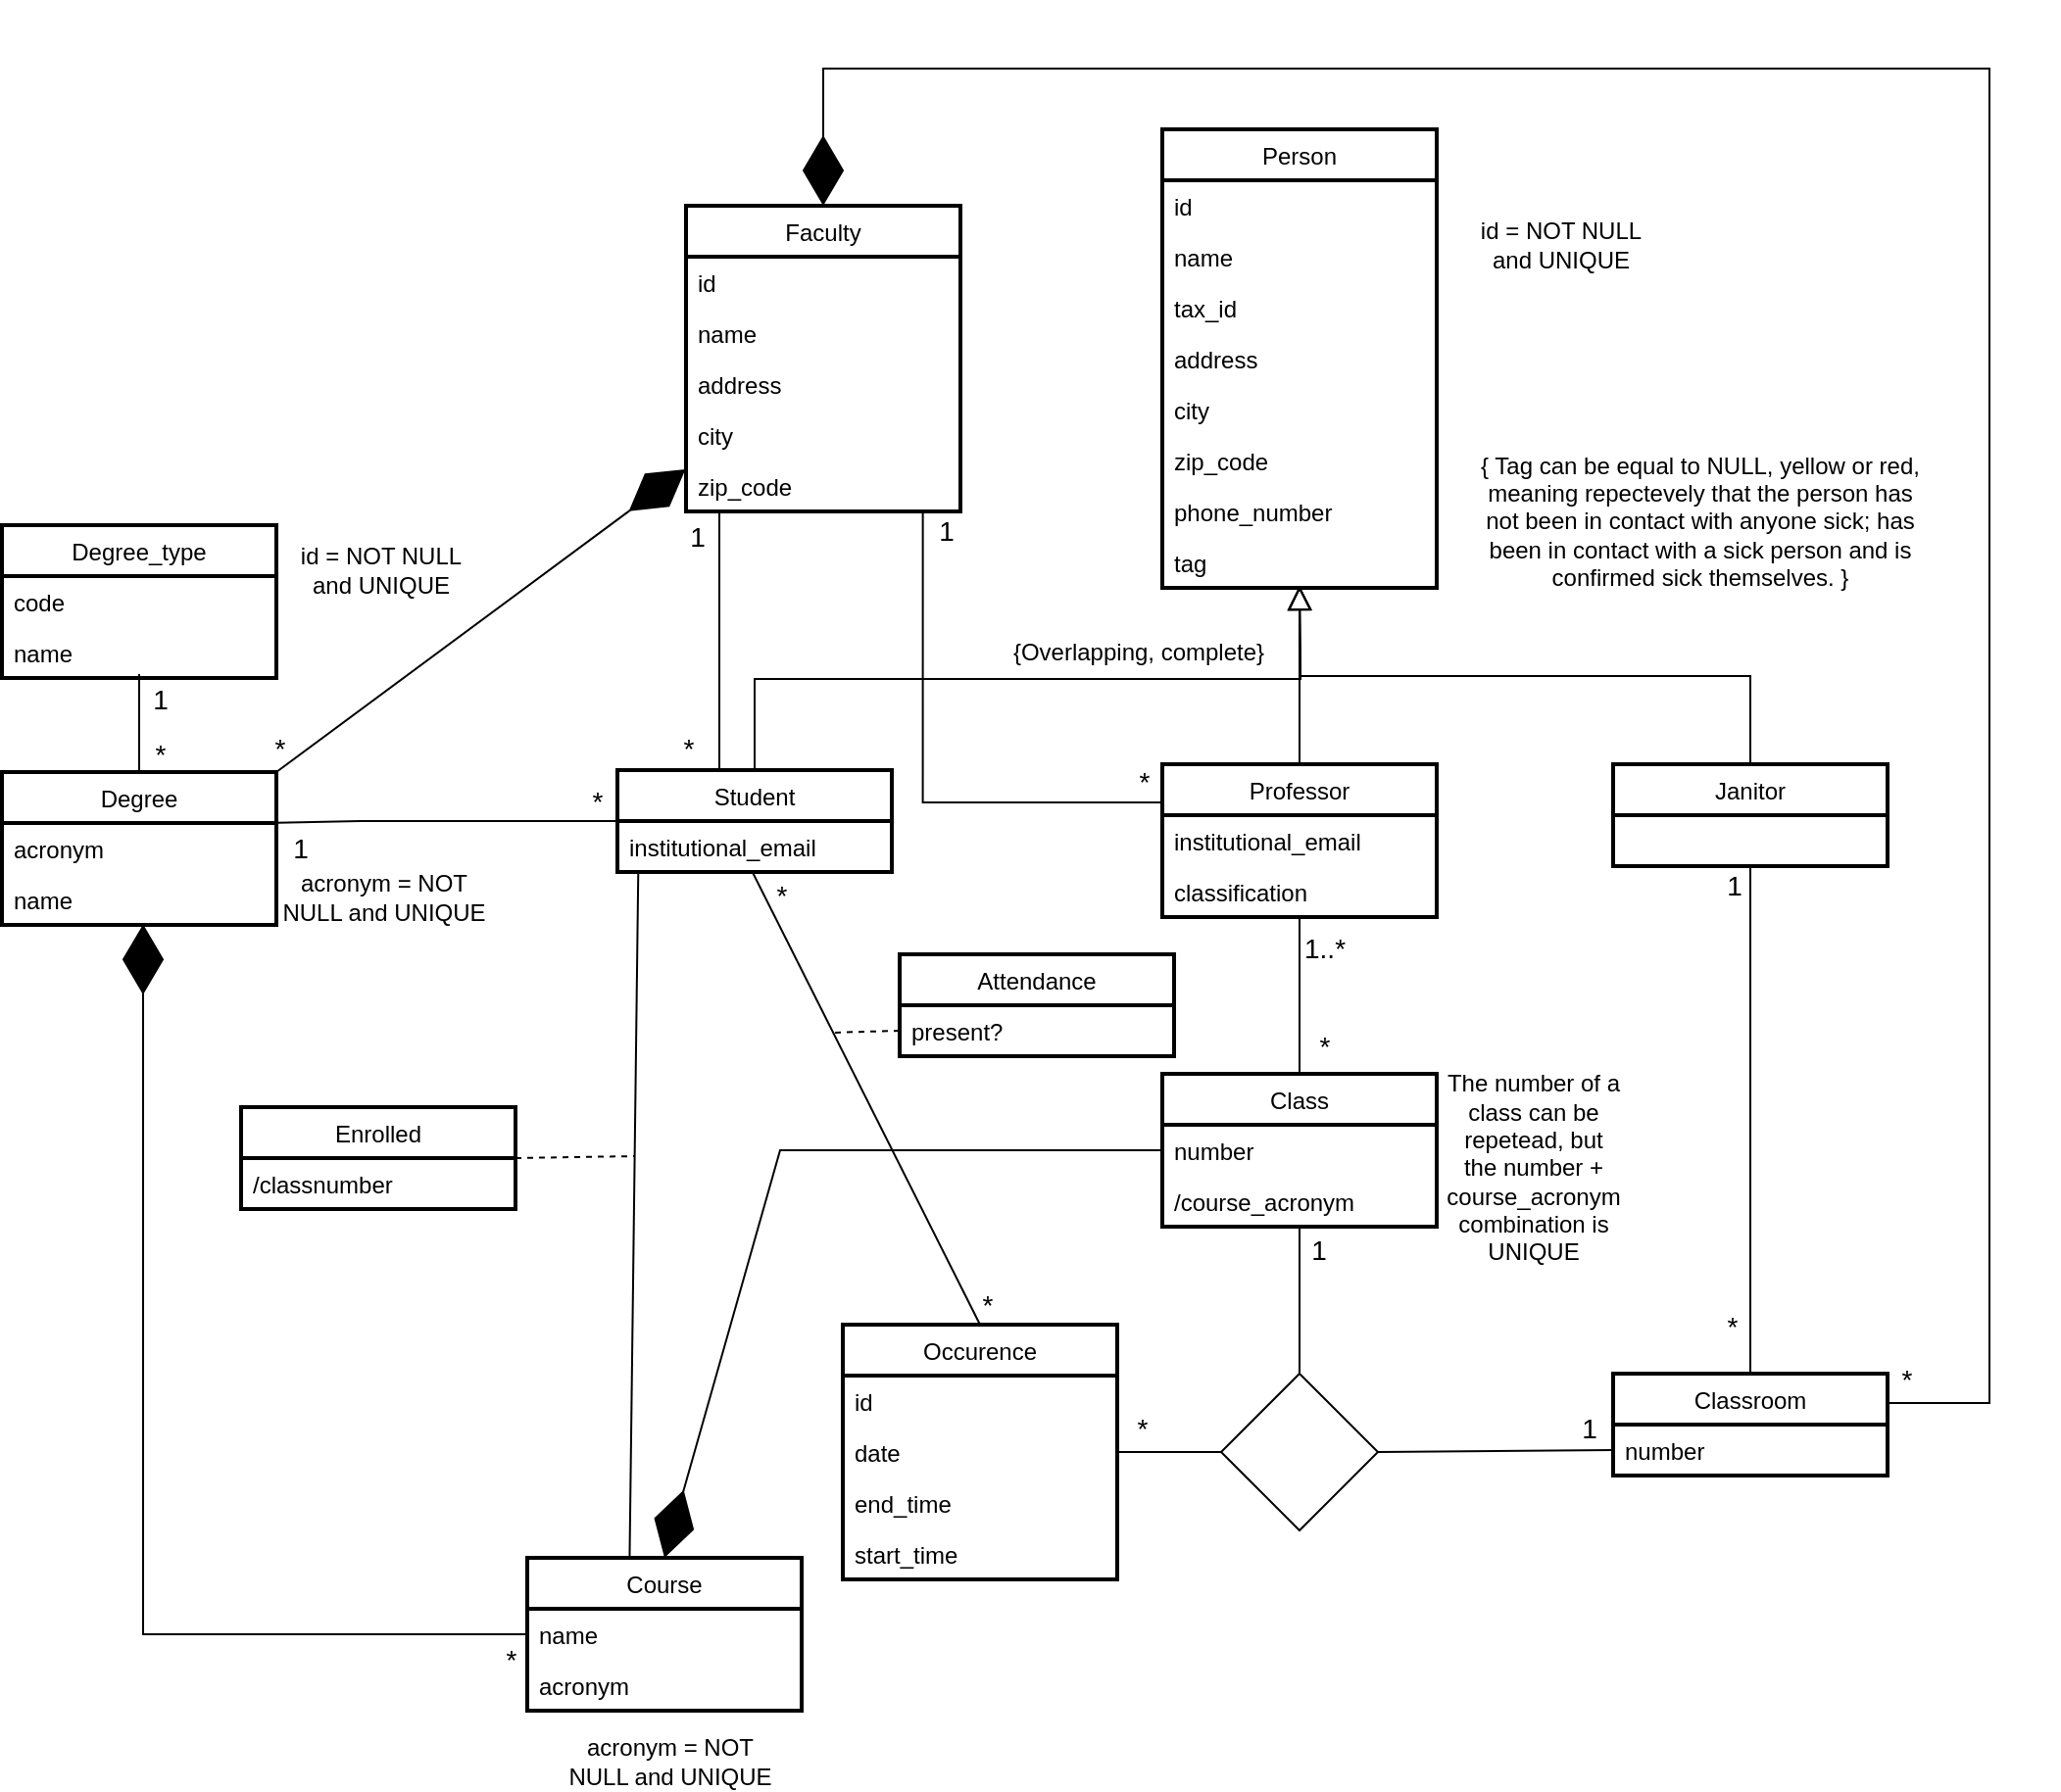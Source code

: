 <mxfile version="13.10.0" type="github">
  <diagram id="4gQbS4W9_8-ZN7xqgv6y" name="Page-1">
    <mxGraphModel dx="1240" dy="657" grid="0" gridSize="10" guides="1" tooltips="1" connect="1" arrows="1" fold="1" page="1" pageScale="1" pageWidth="1654" pageHeight="1169" background="#FFFFFF" math="0" shadow="0">
      <root>
        <mxCell id="0" />
        <mxCell id="1" parent="0" />
        <mxCell id="Uuez6IhvMw8X9QOHhNS7-61" style="edgeStyle=orthogonalEdgeStyle;rounded=0;orthogonalLoop=1;jettySize=auto;html=1;exitX=0.506;exitY=1.015;exitDx=0;exitDy=0;endArrow=none;endFill=0;endSize=33;startArrow=diamondThin;startFill=1;startSize=33;exitPerimeter=0;entryX=0;entryY=0.5;entryDx=0;entryDy=0;" parent="1" target="wbR98xaUtxmODcnnqOfq-20" edge="1">
          <mxGeometry relative="1" as="geometry">
            <mxPoint x="352.0" y="602.7" as="sourcePoint" />
            <mxPoint x="830.16" y="939.31" as="targetPoint" />
            <Array as="points">
              <mxPoint x="352" y="965" />
            </Array>
          </mxGeometry>
        </mxCell>
        <mxCell id="wbR98xaUtxmODcnnqOfq-1" style="edgeStyle=orthogonalEdgeStyle;rounded=0;orthogonalLoop=1;jettySize=auto;html=1;exitX=0.5;exitY=0;exitDx=0;exitDy=0;endArrow=block;endFill=0;endSize=10;" parent="1" source="wbR98xaUtxmODcnnqOfq-11" edge="1">
          <mxGeometry relative="1" as="geometry">
            <mxPoint x="942" y="430" as="targetPoint" />
          </mxGeometry>
        </mxCell>
        <mxCell id="wbR98xaUtxmODcnnqOfq-2" value="{Overlapping, complete}" style="text;html=1;strokeColor=none;fillColor=none;align=center;verticalAlign=middle;whiteSpace=wrap;rounded=0;" parent="1" vertex="1">
          <mxGeometry x="785" y="454" width="150" height="20" as="geometry" />
        </mxCell>
        <mxCell id="wbR98xaUtxmODcnnqOfq-3" value="Person" style="swimlane;fontStyle=0;childLayout=stackLayout;horizontal=1;startSize=26;horizontalStack=0;resizeParent=1;resizeParentMax=0;resizeLast=0;collapsible=1;marginBottom=0;strokeWidth=2;swimlaneFillColor=#ffffff;" parent="1" vertex="1">
          <mxGeometry x="872" y="197" width="140" height="234" as="geometry" />
        </mxCell>
        <mxCell id="wbR98xaUtxmODcnnqOfq-4" value="id" style="text;align=left;verticalAlign=top;spacingLeft=4;spacingRight=4;overflow=hidden;rotatable=0;points=[[0,0.5],[1,0.5]];portConstraint=eastwest;" parent="wbR98xaUtxmODcnnqOfq-3" vertex="1">
          <mxGeometry y="26" width="140" height="26" as="geometry" />
        </mxCell>
        <mxCell id="wbR98xaUtxmODcnnqOfq-5" value="name" style="text;align=left;verticalAlign=top;spacingLeft=4;spacingRight=4;overflow=hidden;rotatable=0;points=[[0,0.5],[1,0.5]];portConstraint=eastwest;" parent="wbR98xaUtxmODcnnqOfq-3" vertex="1">
          <mxGeometry y="52" width="140" height="26" as="geometry" />
        </mxCell>
        <mxCell id="wbR98xaUtxmODcnnqOfq-6" value="tax_id" style="text;align=left;verticalAlign=top;spacingLeft=4;spacingRight=4;overflow=hidden;rotatable=0;points=[[0,0.5],[1,0.5]];portConstraint=eastwest;" parent="wbR98xaUtxmODcnnqOfq-3" vertex="1">
          <mxGeometry y="78" width="140" height="26" as="geometry" />
        </mxCell>
        <mxCell id="wbR98xaUtxmODcnnqOfq-7" value="address" style="text;align=left;verticalAlign=top;spacingLeft=4;spacingRight=4;overflow=hidden;rotatable=0;points=[[0,0.5],[1,0.5]];portConstraint=eastwest;" parent="wbR98xaUtxmODcnnqOfq-3" vertex="1">
          <mxGeometry y="104" width="140" height="26" as="geometry" />
        </mxCell>
        <mxCell id="DZsutp3Jp5KQCfpiCqnF-3" value="city" style="text;align=left;verticalAlign=top;spacingLeft=4;spacingRight=4;overflow=hidden;rotatable=0;points=[[0,0.5],[1,0.5]];portConstraint=eastwest;" parent="wbR98xaUtxmODcnnqOfq-3" vertex="1">
          <mxGeometry y="130" width="140" height="26" as="geometry" />
        </mxCell>
        <mxCell id="DZsutp3Jp5KQCfpiCqnF-2" value="zip_code" style="text;align=left;verticalAlign=top;spacingLeft=4;spacingRight=4;overflow=hidden;rotatable=0;points=[[0,0.5],[1,0.5]];portConstraint=eastwest;" parent="wbR98xaUtxmODcnnqOfq-3" vertex="1">
          <mxGeometry y="156" width="140" height="26" as="geometry" />
        </mxCell>
        <mxCell id="wbR98xaUtxmODcnnqOfq-8" value="phone_number" style="text;align=left;verticalAlign=top;spacingLeft=4;spacingRight=4;overflow=hidden;rotatable=0;points=[[0,0.5],[1,0.5]];portConstraint=eastwest;" parent="wbR98xaUtxmODcnnqOfq-3" vertex="1">
          <mxGeometry y="182" width="140" height="26" as="geometry" />
        </mxCell>
        <mxCell id="wbR98xaUtxmODcnnqOfq-50" value="tag" style="text;align=left;verticalAlign=top;spacingLeft=4;spacingRight=4;overflow=hidden;rotatable=0;points=[[0,0.5],[1,0.5]];portConstraint=eastwest;" parent="wbR98xaUtxmODcnnqOfq-3" vertex="1">
          <mxGeometry y="208" width="140" height="26" as="geometry" />
        </mxCell>
        <mxCell id="wbR98xaUtxmODcnnqOfq-9" style="edgeStyle=orthogonalEdgeStyle;rounded=0;orthogonalLoop=1;jettySize=auto;html=1;exitX=0.5;exitY=0;exitDx=0;exitDy=0;endArrow=block;endFill=0;endSize=10;" parent="1" source="wbR98xaUtxmODcnnqOfq-17" edge="1">
          <mxGeometry relative="1" as="geometry">
            <mxPoint x="942" y="430" as="targetPoint" />
          </mxGeometry>
        </mxCell>
        <mxCell id="wbR98xaUtxmODcnnqOfq-11" value="Student" style="swimlane;fontStyle=0;childLayout=stackLayout;horizontal=1;startSize=26;horizontalStack=0;resizeParent=1;resizeParentMax=0;resizeLast=0;collapsible=1;marginBottom=0;strokeWidth=2;swimlaneFillColor=#ffffff;" parent="1" vertex="1">
          <mxGeometry x="594" y="524" width="140" height="52" as="geometry" />
        </mxCell>
        <mxCell id="wbR98xaUtxmODcnnqOfq-12" value="institutional_email" style="text;align=left;verticalAlign=top;spacingLeft=4;spacingRight=4;overflow=hidden;rotatable=0;points=[[0,0.5],[1,0.5]];portConstraint=eastwest;" parent="wbR98xaUtxmODcnnqOfq-11" vertex="1">
          <mxGeometry y="26" width="140" height="26" as="geometry" />
        </mxCell>
        <mxCell id="wbR98xaUtxmODcnnqOfq-13" style="edgeStyle=orthogonalEdgeStyle;rounded=0;orthogonalLoop=1;jettySize=auto;html=1;exitX=0.5;exitY=0;exitDx=0;exitDy=0;endArrow=block;endFill=0;endSize=10;" parent="1" source="wbR98xaUtxmODcnnqOfq-14" edge="1">
          <mxGeometry relative="1" as="geometry">
            <mxPoint x="942" y="430" as="targetPoint" />
          </mxGeometry>
        </mxCell>
        <mxCell id="Uuez6IhvMw8X9QOHhNS7-57" style="edgeStyle=none;rounded=0;orthogonalLoop=1;jettySize=auto;html=1;exitX=0.5;exitY=1;exitDx=0;exitDy=0;entryX=0.5;entryY=0;entryDx=0;entryDy=0;endArrow=none;endFill=0;endSize=33;" parent="1" source="wbR98xaUtxmODcnnqOfq-14" target="wbR98xaUtxmODcnnqOfq-21" edge="1">
          <mxGeometry relative="1" as="geometry" />
        </mxCell>
        <mxCell id="DZsutp3Jp5KQCfpiCqnF-14" style="edgeStyle=orthogonalEdgeStyle;rounded=0;orthogonalLoop=1;jettySize=auto;html=1;exitX=0;exitY=0.25;exitDx=0;exitDy=0;entryX=0.863;entryY=0.972;entryDx=0;entryDy=0;entryPerimeter=0;endArrow=none;endFill=0;" parent="1" source="wbR98xaUtxmODcnnqOfq-14" target="DZsutp3Jp5KQCfpiCqnF-10" edge="1">
          <mxGeometry relative="1" as="geometry" />
        </mxCell>
        <mxCell id="wbR98xaUtxmODcnnqOfq-14" value="Professor" style="swimlane;fontStyle=0;childLayout=stackLayout;horizontal=1;startSize=26;horizontalStack=0;resizeParent=1;resizeParentMax=0;resizeLast=0;collapsible=1;marginBottom=0;strokeWidth=2;swimlaneFillColor=#ffffff;" parent="1" vertex="1">
          <mxGeometry x="872" y="521" width="140" height="78" as="geometry" />
        </mxCell>
        <mxCell id="wbR98xaUtxmODcnnqOfq-15" value="institutional_email" style="text;align=left;verticalAlign=top;spacingLeft=4;spacingRight=4;overflow=hidden;rotatable=0;points=[[0,0.5],[1,0.5]];portConstraint=eastwest;" parent="wbR98xaUtxmODcnnqOfq-14" vertex="1">
          <mxGeometry y="26" width="140" height="26" as="geometry" />
        </mxCell>
        <mxCell id="wbR98xaUtxmODcnnqOfq-16" value="classification" style="text;align=left;verticalAlign=top;spacingLeft=4;spacingRight=4;overflow=hidden;rotatable=0;points=[[0,0.5],[1,0.5]];portConstraint=eastwest;" parent="wbR98xaUtxmODcnnqOfq-14" vertex="1">
          <mxGeometry y="52" width="140" height="26" as="geometry" />
        </mxCell>
        <mxCell id="wbR98xaUtxmODcnnqOfq-17" value="Janitor" style="swimlane;fontStyle=0;childLayout=stackLayout;horizontal=1;startSize=26;horizontalStack=0;resizeParent=1;resizeParentMax=0;resizeLast=0;collapsible=1;marginBottom=0;strokeWidth=2;swimlaneFillColor=#ffffff;" parent="1" vertex="1">
          <mxGeometry x="1102" y="521" width="140" height="52" as="geometry" />
        </mxCell>
        <mxCell id="wbR98xaUtxmODcnnqOfq-18" value="Course" style="swimlane;fontStyle=0;childLayout=stackLayout;horizontal=1;startSize=26;horizontalStack=0;resizeParent=1;resizeParentMax=0;resizeLast=0;collapsible=1;marginBottom=0;strokeWidth=2;swimlaneFillColor=#ffffff;" parent="1" vertex="1">
          <mxGeometry x="548" y="926" width="140" height="78" as="geometry" />
        </mxCell>
        <mxCell id="wbR98xaUtxmODcnnqOfq-20" value="name" style="text;align=left;verticalAlign=top;spacingLeft=4;spacingRight=4;overflow=hidden;rotatable=0;points=[[0,0.5],[1,0.5]];portConstraint=eastwest;" parent="wbR98xaUtxmODcnnqOfq-18" vertex="1">
          <mxGeometry y="26" width="140" height="26" as="geometry" />
        </mxCell>
        <mxCell id="wbR98xaUtxmODcnnqOfq-19" value="acronym" style="text;align=left;verticalAlign=top;spacingLeft=4;spacingRight=4;overflow=hidden;rotatable=0;points=[[0,0.5],[1,0.5]];portConstraint=eastwest;" parent="wbR98xaUtxmODcnnqOfq-18" vertex="1">
          <mxGeometry y="52" width="140" height="26" as="geometry" />
        </mxCell>
        <mxCell id="Uuez6IhvMw8X9QOHhNS7-31" style="rounded=0;orthogonalLoop=1;jettySize=auto;html=1;endArrow=none;endFill=0;endSize=33;entryX=0.076;entryY=0.995;entryDx=0;entryDy=0;entryPerimeter=0;exitX=0.373;exitY=0.001;exitDx=0;exitDy=0;exitPerimeter=0;" parent="1" source="wbR98xaUtxmODcnnqOfq-18" target="wbR98xaUtxmODcnnqOfq-12" edge="1">
          <mxGeometry relative="1" as="geometry">
            <mxPoint x="557" y="897" as="sourcePoint" />
            <mxPoint x="602.4" y="589.004" as="targetPoint" />
          </mxGeometry>
        </mxCell>
        <mxCell id="Uuez6IhvMw8X9QOHhNS7-51" style="rounded=0;orthogonalLoop=1;jettySize=auto;html=1;exitX=0;exitY=0.5;exitDx=0;exitDy=0;entryX=0.5;entryY=0;entryDx=0;entryDy=0;endArrow=diamondThin;endFill=1;endSize=33;" parent="1" source="wbR98xaUtxmODcnnqOfq-21" target="wbR98xaUtxmODcnnqOfq-18" edge="1">
          <mxGeometry relative="1" as="geometry">
            <mxPoint x="872.56" y="757.208" as="sourcePoint" />
            <Array as="points">
              <mxPoint x="677" y="718" />
            </Array>
          </mxGeometry>
        </mxCell>
        <mxCell id="wbR98xaUtxmODcnnqOfq-21" value="Class" style="swimlane;fontStyle=0;childLayout=stackLayout;horizontal=1;startSize=26;horizontalStack=0;resizeParent=1;resizeParentMax=0;resizeLast=0;collapsible=1;marginBottom=0;strokeWidth=2;swimlaneFillColor=#ffffff;" parent="1" vertex="1">
          <mxGeometry x="872" y="679" width="140" height="78" as="geometry" />
        </mxCell>
        <mxCell id="yVs6eVd_se5hJnFkdwFp-25" value="number" style="text;align=left;verticalAlign=top;spacingLeft=4;spacingRight=4;overflow=hidden;rotatable=0;points=[[0,0.5],[1,0.5]];portConstraint=eastwest;" vertex="1" parent="wbR98xaUtxmODcnnqOfq-21">
          <mxGeometry y="26" width="140" height="26" as="geometry" />
        </mxCell>
        <mxCell id="yVs6eVd_se5hJnFkdwFp-26" value="/course_acronym" style="text;align=left;verticalAlign=top;spacingLeft=4;spacingRight=4;overflow=hidden;rotatable=0;points=[[0,0.5],[1,0.5]];portConstraint=eastwest;" vertex="1" parent="wbR98xaUtxmODcnnqOfq-21">
          <mxGeometry y="52" width="140" height="26" as="geometry" />
        </mxCell>
        <mxCell id="wbR98xaUtxmODcnnqOfq-28" style="edgeStyle=none;rounded=0;orthogonalLoop=1;jettySize=auto;html=1;exitX=0.5;exitY=0;exitDx=0;exitDy=0;entryX=0.5;entryY=1;entryDx=0;entryDy=0;endArrow=none;endFill=0;fontSize=14;" parent="1" source="wbR98xaUtxmODcnnqOfq-29" target="wbR98xaUtxmODcnnqOfq-17" edge="1">
          <mxGeometry relative="1" as="geometry" />
        </mxCell>
        <mxCell id="wbR98xaUtxmODcnnqOfq-29" value="Classroom" style="swimlane;fontStyle=0;childLayout=stackLayout;horizontal=1;startSize=26;horizontalStack=0;resizeParent=1;resizeParentMax=0;resizeLast=0;collapsible=1;marginBottom=0;strokeWidth=2;swimlaneFillColor=#ffffff;" parent="1" vertex="1">
          <mxGeometry x="1102" y="832" width="140" height="52" as="geometry" />
        </mxCell>
        <mxCell id="wbR98xaUtxmODcnnqOfq-30" value="number" style="text;align=left;verticalAlign=top;spacingLeft=4;spacingRight=4;overflow=hidden;rotatable=0;points=[[0,0.5],[1,0.5]];portConstraint=eastwest;" parent="wbR98xaUtxmODcnnqOfq-29" vertex="1">
          <mxGeometry y="26" width="140" height="26" as="geometry" />
        </mxCell>
        <mxCell id="wbR98xaUtxmODcnnqOfq-31" value="1" style="text;html=1;strokeColor=none;fillColor=none;align=center;verticalAlign=middle;whiteSpace=wrap;rounded=0;fontSize=14;" parent="1" vertex="1">
          <mxGeometry x="1154" y="573" width="20" height="20" as="geometry" />
        </mxCell>
        <mxCell id="wbR98xaUtxmODcnnqOfq-32" value="*" style="text;html=1;strokeColor=none;fillColor=none;align=center;verticalAlign=middle;whiteSpace=wrap;rounded=0;fontSize=14;" parent="1" vertex="1">
          <mxGeometry x="1153" y="798" width="20" height="20" as="geometry" />
        </mxCell>
        <mxCell id="yVs6eVd_se5hJnFkdwFp-16" style="edgeStyle=none;rounded=0;orthogonalLoop=1;jettySize=auto;html=1;exitX=0;exitY=0;exitDx=0;exitDy=0;entryX=0.5;entryY=0;entryDx=0;entryDy=0;endArrow=none;endFill=0;" edge="1" parent="1" target="yVs6eVd_se5hJnFkdwFp-14">
          <mxGeometry relative="1" as="geometry">
            <mxPoint x="942" y="757" as="sourcePoint" />
          </mxGeometry>
        </mxCell>
        <mxCell id="wbR98xaUtxmODcnnqOfq-38" value="Occurence" style="swimlane;fontStyle=0;childLayout=stackLayout;horizontal=1;startSize=26;horizontalStack=0;resizeParent=1;resizeParentMax=0;resizeLast=0;collapsible=1;marginBottom=0;strokeWidth=2;swimlaneFillColor=#ffffff;" parent="1" vertex="1">
          <mxGeometry x="709" y="807" width="140" height="130" as="geometry" />
        </mxCell>
        <mxCell id="wbR98xaUtxmODcnnqOfq-39" value="id" style="text;align=left;verticalAlign=top;spacingLeft=4;spacingRight=4;overflow=hidden;rotatable=0;points=[[0,0.5],[1,0.5]];portConstraint=eastwest;backgroundOutline=0;perimeterSpacing=4;" parent="wbR98xaUtxmODcnnqOfq-38" vertex="1">
          <mxGeometry y="26" width="140" height="26" as="geometry" />
        </mxCell>
        <mxCell id="wbR98xaUtxmODcnnqOfq-40" value="date" style="text;align=left;verticalAlign=top;spacingLeft=4;spacingRight=4;overflow=hidden;rotatable=0;points=[[0,0.5],[1,0.5]];portConstraint=eastwest;backgroundOutline=0;perimeterSpacing=4;" parent="wbR98xaUtxmODcnnqOfq-38" vertex="1">
          <mxGeometry y="52" width="140" height="26" as="geometry" />
        </mxCell>
        <mxCell id="Uuez6IhvMw8X9QOHhNS7-3" value="end_time" style="text;align=left;verticalAlign=top;spacingLeft=4;spacingRight=4;overflow=hidden;rotatable=0;points=[[0,0.5],[1,0.5]];portConstraint=eastwest;backgroundOutline=0;perimeterSpacing=4;" parent="wbR98xaUtxmODcnnqOfq-38" vertex="1">
          <mxGeometry y="78" width="140" height="26" as="geometry" />
        </mxCell>
        <mxCell id="wbR98xaUtxmODcnnqOfq-41" value="start_time" style="text;align=left;verticalAlign=top;spacingLeft=4;spacingRight=4;overflow=hidden;rotatable=0;points=[[0,0.5],[1,0.5]];portConstraint=eastwest;backgroundOutline=0;perimeterSpacing=4;" parent="wbR98xaUtxmODcnnqOfq-38" vertex="1">
          <mxGeometry y="104" width="140" height="26" as="geometry" />
        </mxCell>
        <mxCell id="wbR98xaUtxmODcnnqOfq-47" value="Attendance" style="swimlane;fontStyle=0;childLayout=stackLayout;horizontal=1;startSize=26;horizontalStack=0;resizeParent=1;resizeParentMax=0;resizeLast=0;collapsible=1;marginBottom=0;strokeWidth=2;swimlaneFillColor=#ffffff;" parent="1" vertex="1">
          <mxGeometry x="738" y="618" width="140" height="52" as="geometry" />
        </mxCell>
        <mxCell id="wbR98xaUtxmODcnnqOfq-48" value="present?" style="text;align=left;verticalAlign=top;spacingLeft=4;spacingRight=4;overflow=hidden;rotatable=0;points=[[0,0.5],[1,0.5]];portConstraint=eastwest;" parent="wbR98xaUtxmODcnnqOfq-47" vertex="1">
          <mxGeometry y="26" width="140" height="26" as="geometry" />
        </mxCell>
        <mxCell id="Uuez6IhvMw8X9QOHhNS7-7" value="{ Tag can be equal to NULL, yellow or red, meaning repectevely that the&amp;nbsp;person has not been in contact with anyone sick; has been in contact with a sick person and is confirmed sick themselves. }" style="text;html=1;strokeColor=none;fillColor=none;align=center;verticalAlign=middle;whiteSpace=wrap;rounded=0;" parent="1" vertex="1">
          <mxGeometry x="1029" y="371" width="235" height="51" as="geometry" />
        </mxCell>
        <mxCell id="Uuez6IhvMw8X9QOHhNS7-32" value="" style="endArrow=none;dashed=1;html=1;exitX=1;exitY=0.5;exitDx=0;exitDy=0;" parent="1" source="wbR98xaUtxmODcnnqOfq-24" edge="1">
          <mxGeometry width="50" height="50" relative="1" as="geometry">
            <mxPoint x="563" y="771" as="sourcePoint" />
            <mxPoint x="603" y="721" as="targetPoint" />
          </mxGeometry>
        </mxCell>
        <mxCell id="Uuez6IhvMw8X9QOHhNS7-35" value="*" style="text;html=1;strokeColor=none;fillColor=none;align=center;verticalAlign=middle;whiteSpace=wrap;rounded=0;fontSize=14;" parent="1" vertex="1">
          <mxGeometry x="676" y="583" width="4" height="10" as="geometry" />
        </mxCell>
        <mxCell id="Uuez6IhvMw8X9QOHhNS7-39" style="edgeStyle=orthogonalEdgeStyle;rounded=0;orthogonalLoop=1;jettySize=auto;html=1;endArrow=none;endFill=0;entryX=1.003;entryY=0.331;entryDx=0;entryDy=0;entryPerimeter=0;" parent="1" target="Uuez6IhvMw8X9QOHhNS7-46" edge="1">
          <mxGeometry relative="1" as="geometry">
            <mxPoint x="594" y="550" as="sourcePoint" />
            <mxPoint x="526" y="550" as="targetPoint" />
            <Array as="points">
              <mxPoint x="463" y="550" />
            </Array>
          </mxGeometry>
        </mxCell>
        <mxCell id="Uuez6IhvMw8X9QOHhNS7-40" value="Degree_type" style="swimlane;fontStyle=0;childLayout=stackLayout;horizontal=1;startSize=26;horizontalStack=0;resizeParent=1;resizeParentMax=0;resizeLast=0;collapsible=1;marginBottom=0;strokeWidth=2;swimlaneFillColor=#ffffff;" parent="1" vertex="1">
          <mxGeometry x="280" y="399" width="140" height="78" as="geometry" />
        </mxCell>
        <mxCell id="Uuez6IhvMw8X9QOHhNS7-41" value="code" style="text;align=left;verticalAlign=top;spacingLeft=4;spacingRight=4;overflow=hidden;rotatable=0;points=[[0,0.5],[1,0.5]];portConstraint=eastwest;" parent="Uuez6IhvMw8X9QOHhNS7-40" vertex="1">
          <mxGeometry y="26" width="140" height="26" as="geometry" />
        </mxCell>
        <mxCell id="Uuez6IhvMw8X9QOHhNS7-42" value="name" style="text;align=left;verticalAlign=top;spacingLeft=4;spacingRight=4;overflow=hidden;rotatable=0;points=[[0,0.5],[1,0.5]];portConstraint=eastwest;" parent="Uuez6IhvMw8X9QOHhNS7-40" vertex="1">
          <mxGeometry y="52" width="140" height="26" as="geometry" />
        </mxCell>
        <mxCell id="Uuez6IhvMw8X9QOHhNS7-43" value="*" style="text;html=1;strokeColor=none;fillColor=none;align=center;verticalAlign=middle;whiteSpace=wrap;rounded=0;fontSize=14;" parent="1" vertex="1">
          <mxGeometry x="582" y="535" width="4" height="10" as="geometry" />
        </mxCell>
        <mxCell id="Uuez6IhvMw8X9QOHhNS7-44" value="1" style="text;html=1;strokeColor=none;fillColor=none;align=center;verticalAlign=middle;whiteSpace=wrap;rounded=0;fontSize=14;" parent="1" vertex="1">
          <mxGeometry x="424.5" y="559" width="15" height="10" as="geometry" />
        </mxCell>
        <mxCell id="Uuez6IhvMw8X9QOHhNS7-45" style="rounded=0;orthogonalLoop=1;jettySize=auto;html=1;exitX=0.5;exitY=0;exitDx=0;exitDy=0;endArrow=none;endFill=0;" parent="1" source="Uuez6IhvMw8X9QOHhNS7-46" edge="1">
          <mxGeometry relative="1" as="geometry">
            <mxPoint x="350" y="475" as="targetPoint" />
          </mxGeometry>
        </mxCell>
        <mxCell id="Uuez6IhvMw8X9QOHhNS7-46" value="Degree" style="swimlane;fontStyle=0;childLayout=stackLayout;horizontal=1;startSize=26;horizontalStack=0;resizeParent=1;resizeParentMax=0;resizeLast=0;collapsible=1;marginBottom=0;strokeWidth=2;swimlaneFillColor=#ffffff;" parent="1" vertex="1">
          <mxGeometry x="280" y="525" width="140" height="78" as="geometry" />
        </mxCell>
        <mxCell id="Uuez6IhvMw8X9QOHhNS7-47" value="acronym" style="text;align=left;verticalAlign=top;spacingLeft=4;spacingRight=4;overflow=hidden;rotatable=0;points=[[0,0.5],[1,0.5]];portConstraint=eastwest;" parent="Uuez6IhvMw8X9QOHhNS7-46" vertex="1">
          <mxGeometry y="26" width="140" height="26" as="geometry" />
        </mxCell>
        <mxCell id="Uuez6IhvMw8X9QOHhNS7-48" value="name" style="text;align=left;verticalAlign=top;spacingLeft=4;spacingRight=4;overflow=hidden;rotatable=0;points=[[0,0.5],[1,0.5]];portConstraint=eastwest;" parent="Uuez6IhvMw8X9QOHhNS7-46" vertex="1">
          <mxGeometry y="52" width="140" height="26" as="geometry" />
        </mxCell>
        <mxCell id="Uuez6IhvMw8X9QOHhNS7-49" value="1" style="text;html=1;strokeColor=none;fillColor=none;align=center;verticalAlign=middle;whiteSpace=wrap;rounded=0;fontSize=14;" parent="1" vertex="1">
          <mxGeometry x="359" y="483" width="4" height="10" as="geometry" />
        </mxCell>
        <mxCell id="Uuez6IhvMw8X9QOHhNS7-50" value="*" style="text;html=1;strokeColor=none;fillColor=none;align=center;verticalAlign=middle;whiteSpace=wrap;rounded=0;fontSize=14;" parent="1" vertex="1">
          <mxGeometry x="359" y="511" width="4" height="10" as="geometry" />
        </mxCell>
        <mxCell id="Uuez6IhvMw8X9QOHhNS7-58" value="1..*" style="text;html=1;strokeColor=none;fillColor=none;align=center;verticalAlign=middle;whiteSpace=wrap;rounded=0;fontSize=14;" parent="1" vertex="1">
          <mxGeometry x="945" y="605" width="20" height="20" as="geometry" />
        </mxCell>
        <mxCell id="Uuez6IhvMw8X9QOHhNS7-59" value="*" style="text;html=1;strokeColor=none;fillColor=none;align=center;verticalAlign=middle;whiteSpace=wrap;rounded=0;fontSize=14;" parent="1" vertex="1">
          <mxGeometry x="945" y="655" width="20" height="20" as="geometry" />
        </mxCell>
        <mxCell id="wbR98xaUtxmODcnnqOfq-24" value="Enrolled" style="swimlane;fontStyle=0;childLayout=stackLayout;horizontal=1;startSize=26;horizontalStack=0;resizeParent=1;resizeParentMax=0;resizeLast=0;collapsible=1;marginBottom=0;strokeWidth=2;swimlaneFillColor=#ffffff;" parent="1" vertex="1">
          <mxGeometry x="402" y="696" width="140" height="52" as="geometry" />
        </mxCell>
        <mxCell id="yVs6eVd_se5hJnFkdwFp-7" value="/classnumber" style="text;align=left;verticalAlign=top;spacingLeft=4;spacingRight=4;overflow=hidden;rotatable=0;points=[[0,0.5],[1,0.5]];portConstraint=eastwest;backgroundOutline=0;perimeterSpacing=4;" vertex="1" parent="wbR98xaUtxmODcnnqOfq-24">
          <mxGeometry y="26" width="140" height="26" as="geometry" />
        </mxCell>
        <mxCell id="arxxfK9mkDhvpgq9GGbK-1" value="*" style="text;html=1;strokeColor=none;fillColor=none;align=center;verticalAlign=middle;whiteSpace=wrap;rounded=0;fontSize=14;" parent="1" vertex="1">
          <mxGeometry x="538" y="973" width="4" height="10" as="geometry" />
        </mxCell>
        <mxCell id="DZsutp3Jp5KQCfpiCqnF-1" value="id = NOT NULL and UNIQUE" style="text;html=1;strokeColor=none;fillColor=none;align=center;verticalAlign=middle;whiteSpace=wrap;rounded=0;" parent="1" vertex="1">
          <mxGeometry x="424.5" y="412" width="97" height="20" as="geometry" />
        </mxCell>
        <mxCell id="DZsutp3Jp5KQCfpiCqnF-4" value="id = NOT NULL and UNIQUE" style="text;html=1;strokeColor=none;fillColor=none;align=center;verticalAlign=middle;whiteSpace=wrap;rounded=0;" parent="1" vertex="1">
          <mxGeometry x="1027" y="246" width="97" height="20" as="geometry" />
        </mxCell>
        <mxCell id="DZsutp3Jp5KQCfpiCqnF-13" style="edgeStyle=orthogonalEdgeStyle;rounded=0;orthogonalLoop=1;jettySize=auto;html=1;exitX=0.5;exitY=1;exitDx=0;exitDy=0;entryX=0.75;entryY=0;entryDx=0;entryDy=0;endArrow=none;endFill=0;" parent="1" source="DZsutp3Jp5KQCfpiCqnF-5" target="wbR98xaUtxmODcnnqOfq-11" edge="1">
          <mxGeometry relative="1" as="geometry">
            <Array as="points">
              <mxPoint x="646" y="392" />
              <mxPoint x="646" y="524" />
            </Array>
          </mxGeometry>
        </mxCell>
        <mxCell id="DZsutp3Jp5KQCfpiCqnF-22" style="edgeStyle=orthogonalEdgeStyle;rounded=0;orthogonalLoop=1;jettySize=auto;html=1;exitX=0.5;exitY=0;exitDx=0;exitDy=0;entryX=1;entryY=0.5;entryDx=0;entryDy=0;endArrow=none;endFill=0;startArrow=diamondThin;startFill=1;startSize=33;" parent="1" source="DZsutp3Jp5KQCfpiCqnF-5" target="wbR98xaUtxmODcnnqOfq-29" edge="1">
          <mxGeometry relative="1" as="geometry">
            <Array as="points">
              <mxPoint x="699" y="166" />
              <mxPoint x="1294" y="166" />
              <mxPoint x="1294" y="847" />
            </Array>
          </mxGeometry>
        </mxCell>
        <mxCell id="DZsutp3Jp5KQCfpiCqnF-27" style="rounded=0;orthogonalLoop=1;jettySize=auto;html=1;exitX=-0.002;exitY=1.172;exitDx=0;exitDy=0;entryX=1;entryY=0;entryDx=0;entryDy=0;startArrow=diamondThin;startFill=1;startSize=33;endArrow=none;endFill=0;exitPerimeter=0;" parent="1" source="DZsutp3Jp5KQCfpiCqnF-8" target="Uuez6IhvMw8X9QOHhNS7-46" edge="1">
          <mxGeometry relative="1" as="geometry" />
        </mxCell>
        <mxCell id="DZsutp3Jp5KQCfpiCqnF-5" value="Faculty" style="swimlane;fontStyle=0;childLayout=stackLayout;horizontal=1;startSize=26;horizontalStack=0;resizeParent=1;resizeParentMax=0;resizeLast=0;collapsible=1;marginBottom=0;strokeWidth=2;swimlaneFillColor=#ffffff;" parent="1" vertex="1">
          <mxGeometry x="629" y="236" width="140" height="156" as="geometry" />
        </mxCell>
        <mxCell id="DZsutp3Jp5KQCfpiCqnF-6" value="id" style="text;align=left;verticalAlign=top;spacingLeft=4;spacingRight=4;overflow=hidden;rotatable=0;points=[[0,0.5],[1,0.5]];portConstraint=eastwest;" parent="DZsutp3Jp5KQCfpiCqnF-5" vertex="1">
          <mxGeometry y="26" width="140" height="26" as="geometry" />
        </mxCell>
        <mxCell id="DZsutp3Jp5KQCfpiCqnF-7" value="name" style="text;align=left;verticalAlign=top;spacingLeft=4;spacingRight=4;overflow=hidden;rotatable=0;points=[[0,0.5],[1,0.5]];portConstraint=eastwest;" parent="DZsutp3Jp5KQCfpiCqnF-5" vertex="1">
          <mxGeometry y="52" width="140" height="26" as="geometry" />
        </mxCell>
        <mxCell id="DZsutp3Jp5KQCfpiCqnF-9" value="address" style="text;align=left;verticalAlign=top;spacingLeft=4;spacingRight=4;overflow=hidden;rotatable=0;points=[[0,0.5],[1,0.5]];portConstraint=eastwest;" parent="DZsutp3Jp5KQCfpiCqnF-5" vertex="1">
          <mxGeometry y="78" width="140" height="26" as="geometry" />
        </mxCell>
        <mxCell id="DZsutp3Jp5KQCfpiCqnF-8" value="city" style="text;align=left;verticalAlign=top;spacingLeft=4;spacingRight=4;overflow=hidden;rotatable=0;points=[[0,0.5],[1,0.5]];portConstraint=eastwest;" parent="DZsutp3Jp5KQCfpiCqnF-5" vertex="1">
          <mxGeometry y="104" width="140" height="26" as="geometry" />
        </mxCell>
        <mxCell id="DZsutp3Jp5KQCfpiCqnF-10" value="zip_code" style="text;align=left;verticalAlign=top;spacingLeft=4;spacingRight=4;overflow=hidden;rotatable=0;points=[[0,0.5],[1,0.5]];portConstraint=eastwest;" parent="DZsutp3Jp5KQCfpiCqnF-5" vertex="1">
          <mxGeometry y="130" width="140" height="26" as="geometry" />
        </mxCell>
        <mxCell id="DZsutp3Jp5KQCfpiCqnF-11" value="acronym = NOT NULL and UNIQUE" style="text;html=1;strokeColor=none;fillColor=none;align=center;verticalAlign=middle;whiteSpace=wrap;rounded=0;" parent="1" vertex="1">
          <mxGeometry x="566" y="1020" width="110" height="20" as="geometry" />
        </mxCell>
        <mxCell id="DZsutp3Jp5KQCfpiCqnF-12" value="The number of a class can be repetead, but the number + course_acronym combination is UNIQUE" style="text;html=1;strokeColor=none;fillColor=none;align=center;verticalAlign=middle;whiteSpace=wrap;rounded=0;" parent="1" vertex="1">
          <mxGeometry x="1017" y="695" width="89" height="64" as="geometry" />
        </mxCell>
        <mxCell id="DZsutp3Jp5KQCfpiCqnF-15" value="*" style="text;html=1;strokeColor=none;fillColor=none;align=center;verticalAlign=middle;whiteSpace=wrap;rounded=0;fontSize=14;" parent="1" vertex="1">
          <mxGeometry x="861" y="525" width="4" height="10" as="geometry" />
        </mxCell>
        <mxCell id="DZsutp3Jp5KQCfpiCqnF-19" value="1" style="text;html=1;strokeColor=none;fillColor=none;align=center;verticalAlign=middle;whiteSpace=wrap;rounded=0;fontSize=14;" parent="1" vertex="1">
          <mxGeometry x="752" y="392" width="20" height="20" as="geometry" />
        </mxCell>
        <mxCell id="DZsutp3Jp5KQCfpiCqnF-20" value="1" style="text;html=1;strokeColor=none;fillColor=none;align=center;verticalAlign=middle;whiteSpace=wrap;rounded=0;fontSize=14;" parent="1" vertex="1">
          <mxGeometry x="625" y="395" width="20" height="20" as="geometry" />
        </mxCell>
        <mxCell id="DZsutp3Jp5KQCfpiCqnF-21" value="*" style="text;html=1;strokeColor=none;fillColor=none;align=center;verticalAlign=middle;whiteSpace=wrap;rounded=0;fontSize=14;" parent="1" vertex="1">
          <mxGeometry x="622" y="508" width="17" height="10" as="geometry" />
        </mxCell>
        <mxCell id="DZsutp3Jp5KQCfpiCqnF-24" value="*" style="text;html=1;strokeColor=none;fillColor=none;align=center;verticalAlign=middle;whiteSpace=wrap;rounded=0;fontSize=14;" parent="1" vertex="1">
          <mxGeometry x="1242" y="825" width="20" height="20" as="geometry" />
        </mxCell>
        <mxCell id="DZsutp3Jp5KQCfpiCqnF-25" value="acronym = NOT NULL and UNIQUE&lt;br&gt;" style="text;html=1;strokeColor=none;fillColor=none;align=center;verticalAlign=middle;whiteSpace=wrap;rounded=0;" parent="1" vertex="1">
          <mxGeometry x="420" y="579" width="110" height="20" as="geometry" />
        </mxCell>
        <mxCell id="DZsutp3Jp5KQCfpiCqnF-28" value="*" style="text;html=1;strokeColor=none;fillColor=none;align=center;verticalAlign=middle;whiteSpace=wrap;rounded=0;fontSize=14;" parent="1" vertex="1">
          <mxGeometry x="418.5" y="508" width="6" height="10" as="geometry" />
        </mxCell>
        <mxCell id="yVs6eVd_se5hJnFkdwFp-1" style="rounded=0;orthogonalLoop=1;jettySize=auto;html=1;exitX=0.491;exitY=0.991;exitDx=0;exitDy=0;entryX=0.5;entryY=0;entryDx=0;entryDy=0;endArrow=none;endFill=0;exitPerimeter=0;" edge="1" parent="1" source="wbR98xaUtxmODcnnqOfq-12" target="wbR98xaUtxmODcnnqOfq-38">
          <mxGeometry relative="1" as="geometry" />
        </mxCell>
        <mxCell id="yVs6eVd_se5hJnFkdwFp-17" style="edgeStyle=none;rounded=0;orthogonalLoop=1;jettySize=auto;html=1;exitX=1;exitY=0.5;exitDx=0;exitDy=0;entryX=0;entryY=0.5;entryDx=0;entryDy=0;endArrow=none;endFill=0;" edge="1" parent="1" source="yVs6eVd_se5hJnFkdwFp-14" target="wbR98xaUtxmODcnnqOfq-30">
          <mxGeometry relative="1" as="geometry" />
        </mxCell>
        <mxCell id="yVs6eVd_se5hJnFkdwFp-18" style="edgeStyle=none;rounded=0;orthogonalLoop=1;jettySize=auto;html=1;exitX=0;exitY=0.5;exitDx=0;exitDy=0;endArrow=none;endFill=0;" edge="1" parent="1" source="yVs6eVd_se5hJnFkdwFp-14">
          <mxGeometry relative="1" as="geometry">
            <mxPoint x="848" y="872" as="targetPoint" />
          </mxGeometry>
        </mxCell>
        <mxCell id="yVs6eVd_se5hJnFkdwFp-14" value="" style="rhombus;whiteSpace=wrap;html=1;" vertex="1" parent="1">
          <mxGeometry x="902" y="832" width="80" height="80" as="geometry" />
        </mxCell>
        <mxCell id="yVs6eVd_se5hJnFkdwFp-20" style="edgeStyle=none;rounded=0;orthogonalLoop=1;jettySize=auto;html=1;exitX=0;exitY=0.5;exitDx=0;exitDy=0;endArrow=none;endFill=0;dashed=1;" edge="1" parent="1" source="wbR98xaUtxmODcnnqOfq-48">
          <mxGeometry relative="1" as="geometry">
            <mxPoint x="703" y="658" as="targetPoint" />
          </mxGeometry>
        </mxCell>
        <mxCell id="yVs6eVd_se5hJnFkdwFp-21" value="*" style="text;html=1;strokeColor=none;fillColor=none;align=center;verticalAlign=middle;whiteSpace=wrap;rounded=0;fontSize=14;" vertex="1" parent="1">
          <mxGeometry x="781" y="792" width="4" height="10" as="geometry" />
        </mxCell>
        <mxCell id="yVs6eVd_se5hJnFkdwFp-27" value="1" style="text;html=1;strokeColor=none;fillColor=none;align=center;verticalAlign=middle;whiteSpace=wrap;rounded=0;fontSize=14;" vertex="1" parent="1">
          <mxGeometry x="1080" y="850" width="20" height="20" as="geometry" />
        </mxCell>
        <mxCell id="yVs6eVd_se5hJnFkdwFp-28" value="1" style="text;html=1;strokeColor=none;fillColor=none;align=center;verticalAlign=middle;whiteSpace=wrap;rounded=0;fontSize=14;" vertex="1" parent="1">
          <mxGeometry x="942" y="759" width="20" height="20" as="geometry" />
        </mxCell>
        <mxCell id="yVs6eVd_se5hJnFkdwFp-29" value="*" style="text;html=1;strokeColor=none;fillColor=none;align=center;verticalAlign=middle;whiteSpace=wrap;rounded=0;fontSize=14;" vertex="1" parent="1">
          <mxGeometry x="852" y="850" width="20" height="20" as="geometry" />
        </mxCell>
      </root>
    </mxGraphModel>
  </diagram>
</mxfile>
